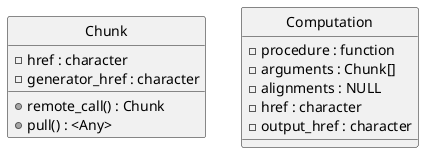 @startuml
skinparam monochrome true
skinparam shadowing false
skinparam style strictuml

class Chunk {
	-href : character
	-generator_href : character
	+remote_call() : Chunk
	+pull() : <Any>
}

class Computation {
	-procedure : function
	-arguments : Chunk[]
	-alignments : NULL
	-href : character
	-output_href : character
}

@enduml
